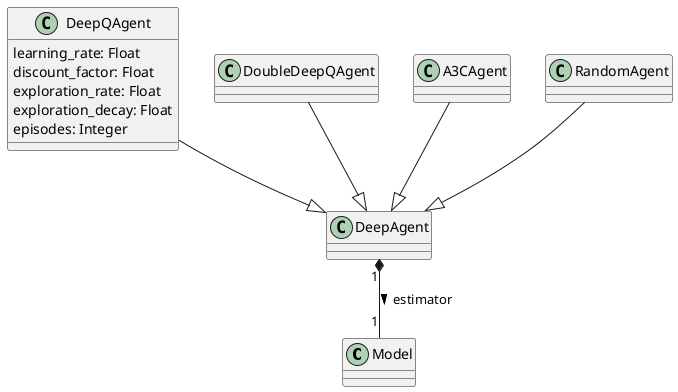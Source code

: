 @startuml

class Model {

}

class DeepAgent {

}
DeepAgent "1" *-- "1" Model: estimator >

class DeepQAgent {
    ' also known as alpha
    learning_rate: Float
    ' also known as gamma
    discount_factor: Float
    ' also known as epsilon
    exploration_rate: Float
    exploration_decay: Float
    episodes: Integer
}
DeepQAgent --|> DeepAgent

class DoubleDeepQAgent {

}
DoubleDeepQAgent --|> DeepAgent

class A3CAgent {

}
A3CAgent --|> DeepAgent

class RandomAgent {

}
RandomAgent --|> DeepAgent

@enduml

